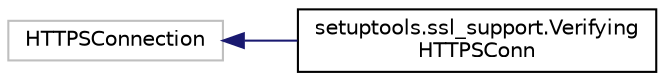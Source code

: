 digraph "Graphical Class Hierarchy"
{
 // LATEX_PDF_SIZE
  edge [fontname="Helvetica",fontsize="10",labelfontname="Helvetica",labelfontsize="10"];
  node [fontname="Helvetica",fontsize="10",shape=record];
  rankdir="LR";
  Node16187 [label="HTTPSConnection",height=0.2,width=0.4,color="grey75", fillcolor="white", style="filled",tooltip=" "];
  Node16187 -> Node0 [dir="back",color="midnightblue",fontsize="10",style="solid",fontname="Helvetica"];
  Node0 [label="setuptools.ssl_support.Verifying\lHTTPSConn",height=0.2,width=0.4,color="black", fillcolor="white", style="filled",URL="$classsetuptools_1_1ssl__support_1_1VerifyingHTTPSConn.html",tooltip=" "];
}
